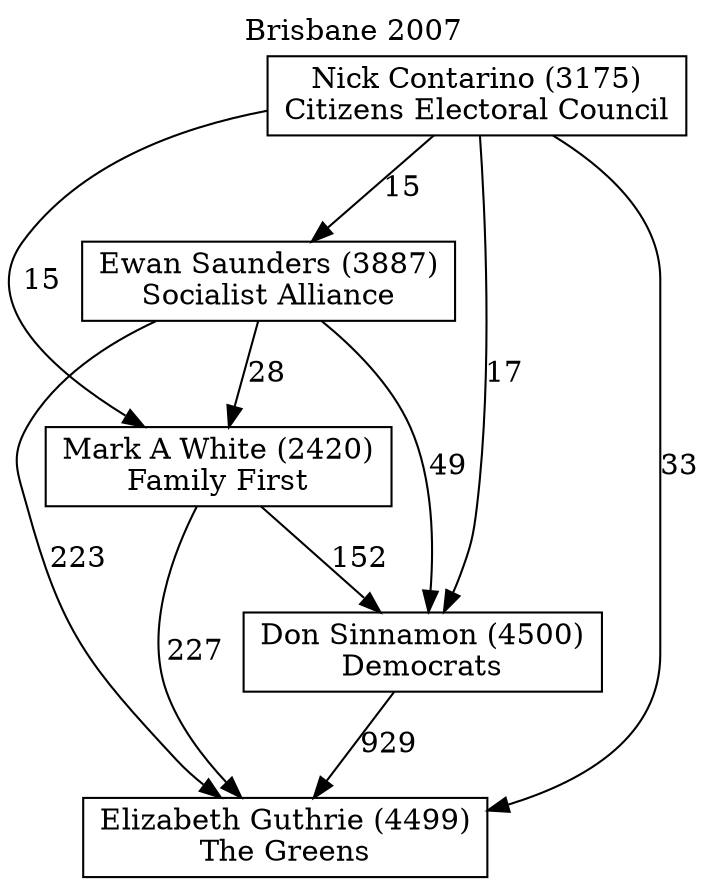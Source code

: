 // House preference flow
digraph "Elizabeth Guthrie (4499)_Brisbane_2007" {
	graph [label="Brisbane 2007" labelloc=t mclimit=10]
	node [shape=box]
	"Elizabeth Guthrie (4499)" [label="Elizabeth Guthrie (4499)
The Greens"]
	"Don Sinnamon (4500)" [label="Don Sinnamon (4500)
Democrats"]
	"Mark A White (2420)" [label="Mark A White (2420)
Family First"]
	"Ewan Saunders (3887)" [label="Ewan Saunders (3887)
Socialist Alliance"]
	"Nick Contarino (3175)" [label="Nick Contarino (3175)
Citizens Electoral Council"]
	"Elizabeth Guthrie (4499)" [label="Elizabeth Guthrie (4499)
The Greens"]
	"Mark A White (2420)" [label="Mark A White (2420)
Family First"]
	"Ewan Saunders (3887)" [label="Ewan Saunders (3887)
Socialist Alliance"]
	"Nick Contarino (3175)" [label="Nick Contarino (3175)
Citizens Electoral Council"]
	"Elizabeth Guthrie (4499)" [label="Elizabeth Guthrie (4499)
The Greens"]
	"Ewan Saunders (3887)" [label="Ewan Saunders (3887)
Socialist Alliance"]
	"Nick Contarino (3175)" [label="Nick Contarino (3175)
Citizens Electoral Council"]
	"Elizabeth Guthrie (4499)" [label="Elizabeth Guthrie (4499)
The Greens"]
	"Nick Contarino (3175)" [label="Nick Contarino (3175)
Citizens Electoral Council"]
	"Nick Contarino (3175)" [label="Nick Contarino (3175)
Citizens Electoral Council"]
	"Ewan Saunders (3887)" [label="Ewan Saunders (3887)
Socialist Alliance"]
	"Nick Contarino (3175)" [label="Nick Contarino (3175)
Citizens Electoral Council"]
	"Nick Contarino (3175)" [label="Nick Contarino (3175)
Citizens Electoral Council"]
	"Mark A White (2420)" [label="Mark A White (2420)
Family First"]
	"Ewan Saunders (3887)" [label="Ewan Saunders (3887)
Socialist Alliance"]
	"Nick Contarino (3175)" [label="Nick Contarino (3175)
Citizens Electoral Council"]
	"Mark A White (2420)" [label="Mark A White (2420)
Family First"]
	"Nick Contarino (3175)" [label="Nick Contarino (3175)
Citizens Electoral Council"]
	"Nick Contarino (3175)" [label="Nick Contarino (3175)
Citizens Electoral Council"]
	"Ewan Saunders (3887)" [label="Ewan Saunders (3887)
Socialist Alliance"]
	"Nick Contarino (3175)" [label="Nick Contarino (3175)
Citizens Electoral Council"]
	"Nick Contarino (3175)" [label="Nick Contarino (3175)
Citizens Electoral Council"]
	"Don Sinnamon (4500)" [label="Don Sinnamon (4500)
Democrats"]
	"Mark A White (2420)" [label="Mark A White (2420)
Family First"]
	"Ewan Saunders (3887)" [label="Ewan Saunders (3887)
Socialist Alliance"]
	"Nick Contarino (3175)" [label="Nick Contarino (3175)
Citizens Electoral Council"]
	"Don Sinnamon (4500)" [label="Don Sinnamon (4500)
Democrats"]
	"Ewan Saunders (3887)" [label="Ewan Saunders (3887)
Socialist Alliance"]
	"Nick Contarino (3175)" [label="Nick Contarino (3175)
Citizens Electoral Council"]
	"Don Sinnamon (4500)" [label="Don Sinnamon (4500)
Democrats"]
	"Nick Contarino (3175)" [label="Nick Contarino (3175)
Citizens Electoral Council"]
	"Nick Contarino (3175)" [label="Nick Contarino (3175)
Citizens Electoral Council"]
	"Ewan Saunders (3887)" [label="Ewan Saunders (3887)
Socialist Alliance"]
	"Nick Contarino (3175)" [label="Nick Contarino (3175)
Citizens Electoral Council"]
	"Nick Contarino (3175)" [label="Nick Contarino (3175)
Citizens Electoral Council"]
	"Mark A White (2420)" [label="Mark A White (2420)
Family First"]
	"Ewan Saunders (3887)" [label="Ewan Saunders (3887)
Socialist Alliance"]
	"Nick Contarino (3175)" [label="Nick Contarino (3175)
Citizens Electoral Council"]
	"Mark A White (2420)" [label="Mark A White (2420)
Family First"]
	"Nick Contarino (3175)" [label="Nick Contarino (3175)
Citizens Electoral Council"]
	"Nick Contarino (3175)" [label="Nick Contarino (3175)
Citizens Electoral Council"]
	"Ewan Saunders (3887)" [label="Ewan Saunders (3887)
Socialist Alliance"]
	"Nick Contarino (3175)" [label="Nick Contarino (3175)
Citizens Electoral Council"]
	"Nick Contarino (3175)" [label="Nick Contarino (3175)
Citizens Electoral Council"]
	"Don Sinnamon (4500)" -> "Elizabeth Guthrie (4499)" [label=929]
	"Mark A White (2420)" -> "Don Sinnamon (4500)" [label=152]
	"Ewan Saunders (3887)" -> "Mark A White (2420)" [label=28]
	"Nick Contarino (3175)" -> "Ewan Saunders (3887)" [label=15]
	"Mark A White (2420)" -> "Elizabeth Guthrie (4499)" [label=227]
	"Ewan Saunders (3887)" -> "Elizabeth Guthrie (4499)" [label=223]
	"Nick Contarino (3175)" -> "Elizabeth Guthrie (4499)" [label=33]
	"Nick Contarino (3175)" -> "Mark A White (2420)" [label=15]
	"Ewan Saunders (3887)" -> "Don Sinnamon (4500)" [label=49]
	"Nick Contarino (3175)" -> "Don Sinnamon (4500)" [label=17]
}
